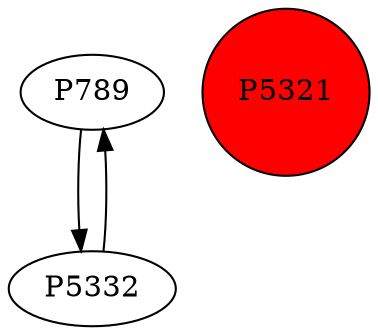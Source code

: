 digraph {
	P789 -> P5332
	P5332 -> P789
	P5321 [shape=circle]
	P5321 [style=filled]
	P5321 [fillcolor=red]
}